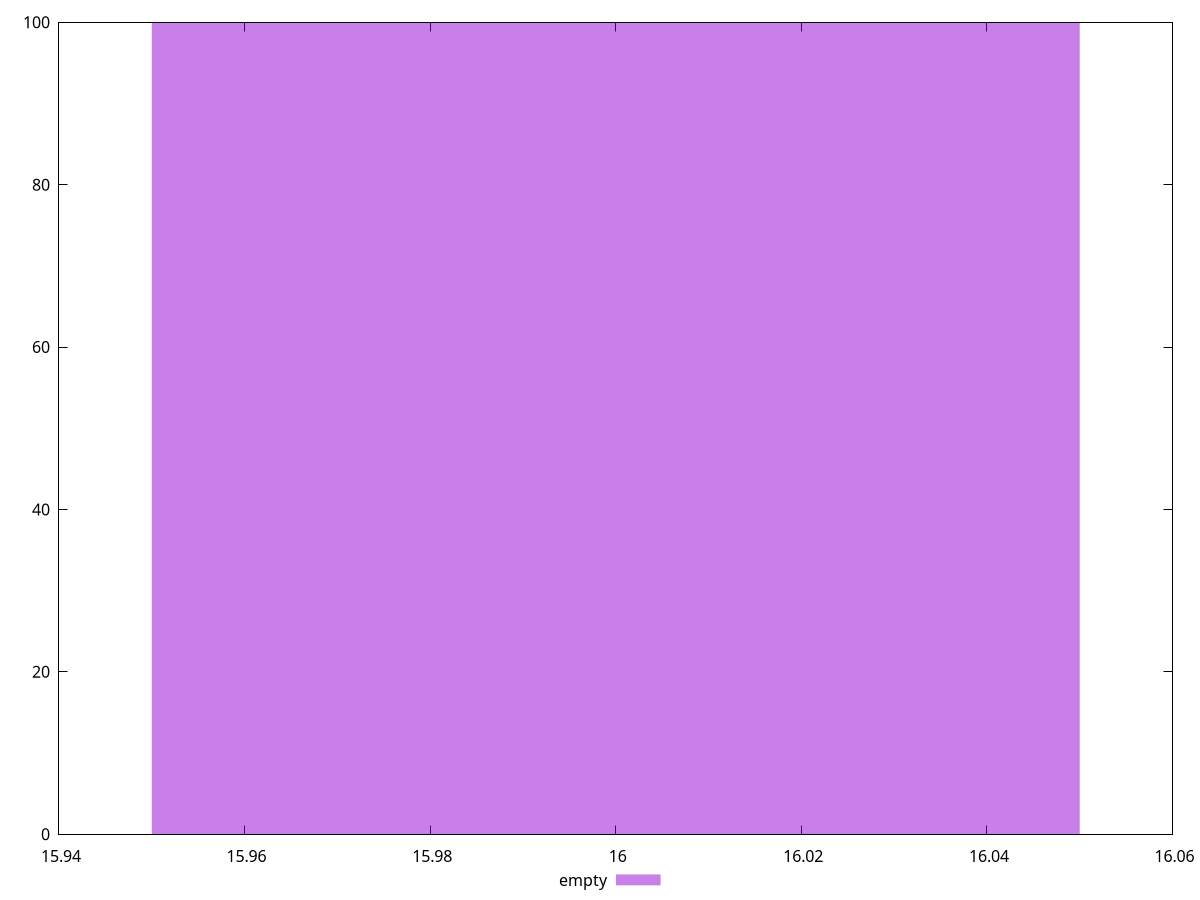 $_empty <<EOF
16 100
EOF
set key outside below
set terminal pngcairo
set output "report_00006_2020-11-02T20-21-41.718Z/max-potential-fid/empty//raw_hist.png"
set yrange [0:100]
set boxwidth 0.1
set style fill transparent solid 0.5 noborder
plot $_empty title "empty" with boxes ,